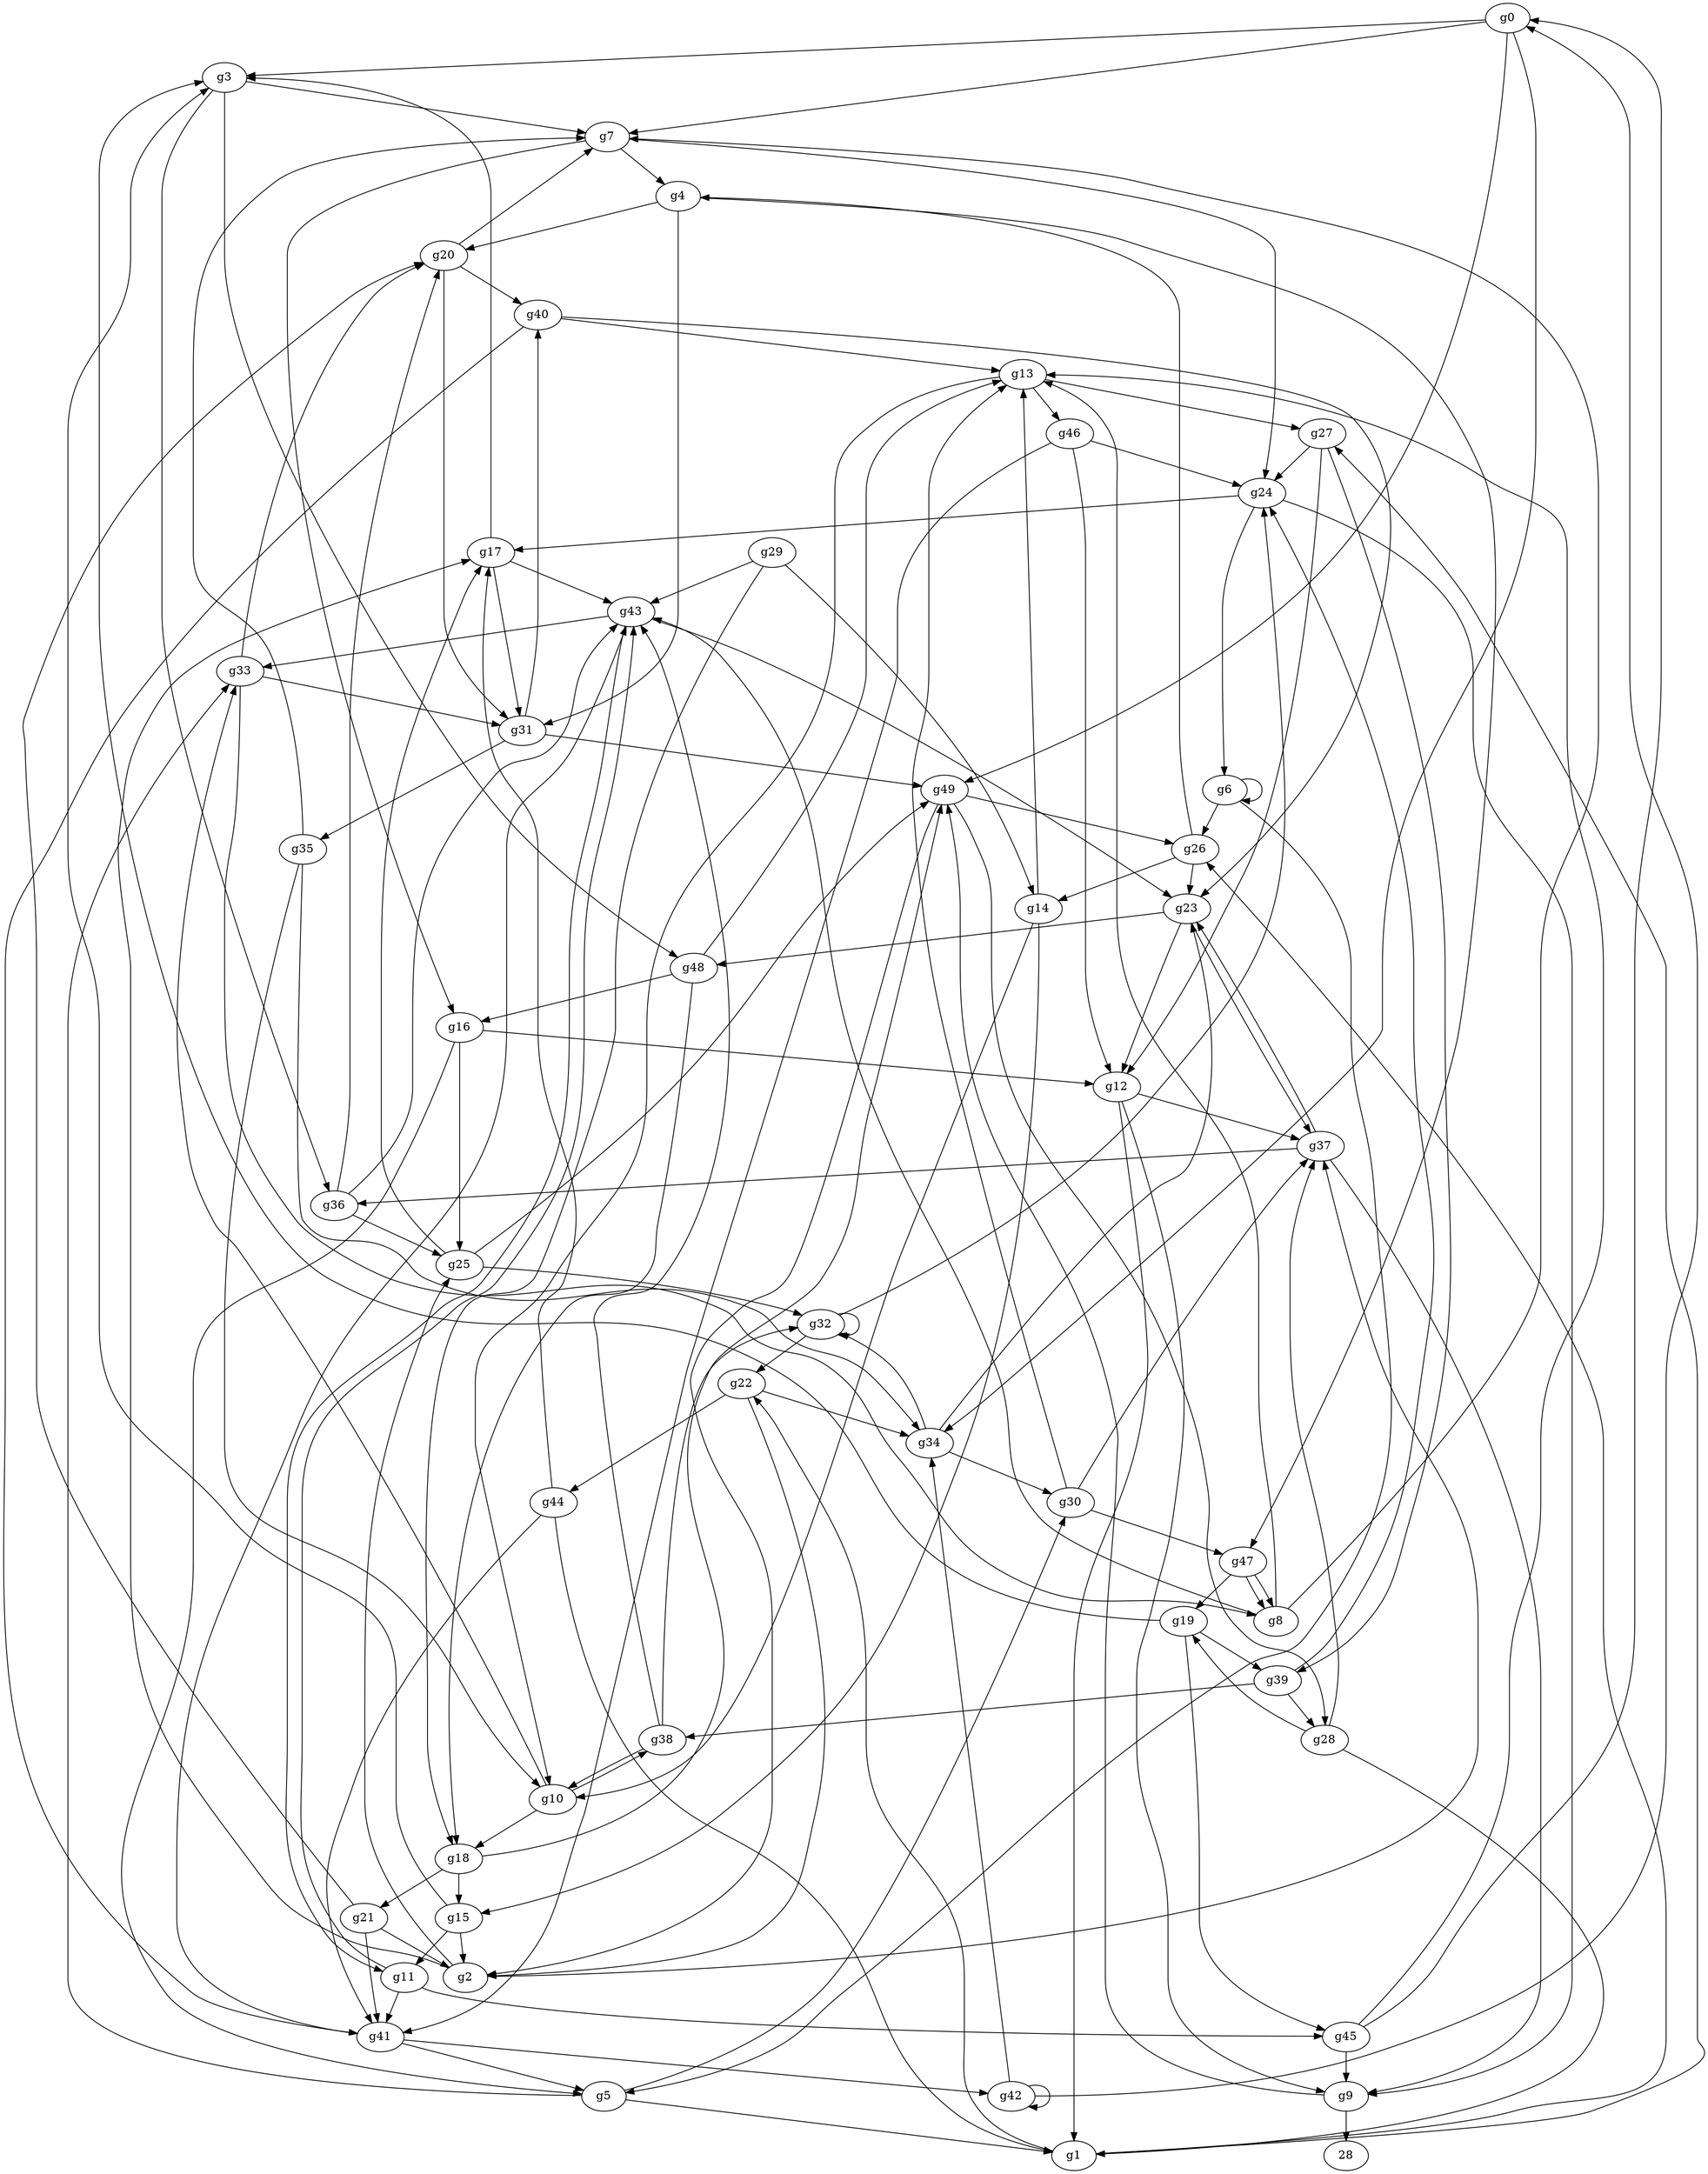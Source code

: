 digraph "p4" { 
 
	// g0: g3 g34 g7
	g0 -> g3
	g0 -> g34
	g0 -> g7
	
	// g1: g27 g26 g22
	g1 -> g27
	g1 -> g26
	g1 -> g22
	
	// g2: g37 g17 g25
	g2 -> g37
	g2 -> g17
	g2 -> g25
	
	// g3: g36 g48 g7
	g3 -> g36
	g3 -> g48
	g3 -> g7
	
	// g4: g20 g47 g31
	g4 -> g20
	g4 -> g47
	g4 -> g31
	
	// g5: g1 g33 g30
	g5 -> g1
	g5 -> g33
	g5 -> g30
	
	// g6: g26 g6 g5
	g6 -> g26
	g6 -> g6
	g6 -> g5
	
	// g7: g16 g4 g24
	g7 -> g16
	g7 -> g4
	g7 -> g24
	
	// g8: g13 g7 g43
	g8 -> g13
	g8 -> g7
	g8 -> g43
	
	// g9: g49 g28 g49
	g9 -> g49
	g9 -> 28
	g0 -> g49
	
	// g10: g33 g38 g18
	g10 -> g33
	g10 -> g38
	g10 -> g18
	
	// g11: g41 g45 g43
	g11 -> g41
	g11 -> g45
	g11 -> g43
	
	// g12: g9 g37 g1
	g12 -> g9
	g12 -> g37
	g12 -> g1
	
	// g13: g10 g46 g27
	g13 -> g10
	g13 -> g46
	g13 -> g27
	
	// g14: g13 g15 g10
	g14 -> g13
	g14 -> g15
	g14 -> g10
	
	// g15: g3 g11 g2
	g15 -> g3
	g15 -> g11
	g15 -> g2
	
	// g16: g12 g5 g25
	g16 -> g12
	g16 -> g5
	g16 -> g25
	
	// g17: g31 g3 g43
	g17 -> g31
	g17 -> g3
	g17 -> g43
	
	// g18: g21 g15 g49
	g18 -> g21
	g18 -> g15
	g18 -> g49
	
	// g19: g39 g45 g3
	g19 -> g39
	g19 -> g45
	g19 -> g3
	
	// g20: g40 g31 g7
	g20 -> g40
	g20 -> g31
	g20 -> g7
	
	// g21: g20 g2 g41
	g21 -> g20
	g21 -> g2
	g21 -> g41
	
	// g22: g2 g34 g44
	g22 -> g2
	g22 -> g34
	g22 -> g44
	
	// g23: g12 g37 g48
	g23 -> g12
	g23 -> g37
	g23 -> g48
	
	// g24: g6 g17 g9
	g24 -> g6
	g24 -> g17
	g24 -> g9
	
	// g25: g49 g17 g32
	g25 -> g49
	g25 -> g17
	g25 -> g32
	
	// g26: g14 g4 g23
	g26 -> g14
	g26 -> g4
	g26 -> g23
	
	// g27: g39 g24 g12
	g27 -> g39
	g27 -> g24
	g27 -> g12
	
	// g28: g37 g1 g19
	g28 -> g37
	g28 -> g1
	g28 -> g19
	
	// g29: g14 g18 g43
	g29 -> g14
	g29 -> g18
	g29 -> g43
	
	// g30: g37 g13 g47
	g30 -> g37
	g30 -> g13
	g30 -> g47
	
	// g31: g49 g35 g40
	g31 -> g49
	g31 -> g35
	g31 -> g40
	
	// g32: g24 g32 g22
	g32 -> g24
	g32 -> g32
	g32 -> g22
	
	// g33: g8 g20 g31
	g33 -> g8
	g33 -> g20
	g33 -> g31
	
	// g34: g23 g30 g32
	g34 -> g23
	g34 -> g30
	g34 -> g32
	
	// g35: g34 g7 g10
	g35 -> g34
	g35 -> g7
	g35 -> g10
	
	// g36: g25 g20 g43
	g36 -> g25
	g36 -> g20
	g36 -> g43
	
	// g37: g36 g9 g23
	g37 -> g36
	g37 -> g9
	g37 -> g23
	
	// g38: g32 g43 g10
	g38 -> g32
	g38 -> g43
	g38 -> g10
	
	// g39: g28 g38 g24
	g39 -> g28
	g39 -> g38
	g39 -> g24
	
	// g40: g13 g23 g41
	g40 -> g13
	g40 -> g23
	g40 -> g41
	
	// g41: g42 g5 g43
	g41 -> g42
	g41 -> g5
	g41 -> g43
	
	// g42: g42 g34 g0
	g42 -> g42
	g42 -> g34
	g42 -> g0
	
	// g43: g11 g33 g23
	g43 -> g11
	g43 -> g33
	g43 -> g23
	
	// g44: g41 g1 g17
	g44 -> g41
	g44 -> g1
	g44 -> g17
	
	// g45: g0 g13 g9
	g45 -> g0
	g45 -> g13
	g45 -> g9
	
	// g46: g41 g24 g12
	g46 -> g41
	g46 -> g24
	g46 -> g12
	
	// g47: g8 g19 g8
	g47 -> g8
	g47 -> g19
	g47 -> g8
	
	// g48: g13 g18 g16
	g48 -> g13
	g48 -> g18
	g48 -> g16
	
	// g49: g26 g28 g2
	g49 -> g26
	g49 -> g28
	g49 -> g2
	
}